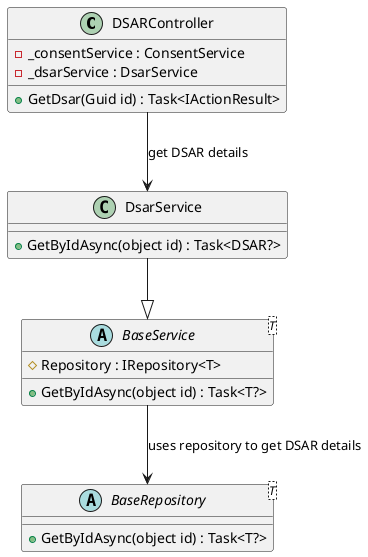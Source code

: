 @startuml

class DSARController {
    -_consentService : ConsentService
    -_dsarService : DsarService

    +GetDsar(Guid id) : Task<IActionResult>
}

class DsarService {
    +GetByIdAsync(object id) : Task<DSAR?>    
}

abstract class BaseService<T> {
    #Repository : IRepository<T>    
    +GetByIdAsync(object id) : Task<T?>
}

abstract class BaseRepository<T> {
    +GetByIdAsync(object id) : Task<T?>
}

DSARController --> DsarService : "get DSAR details"
BaseService --> BaseRepository : "uses repository to get DSAR details"
DsarService --|> BaseService

@enduml